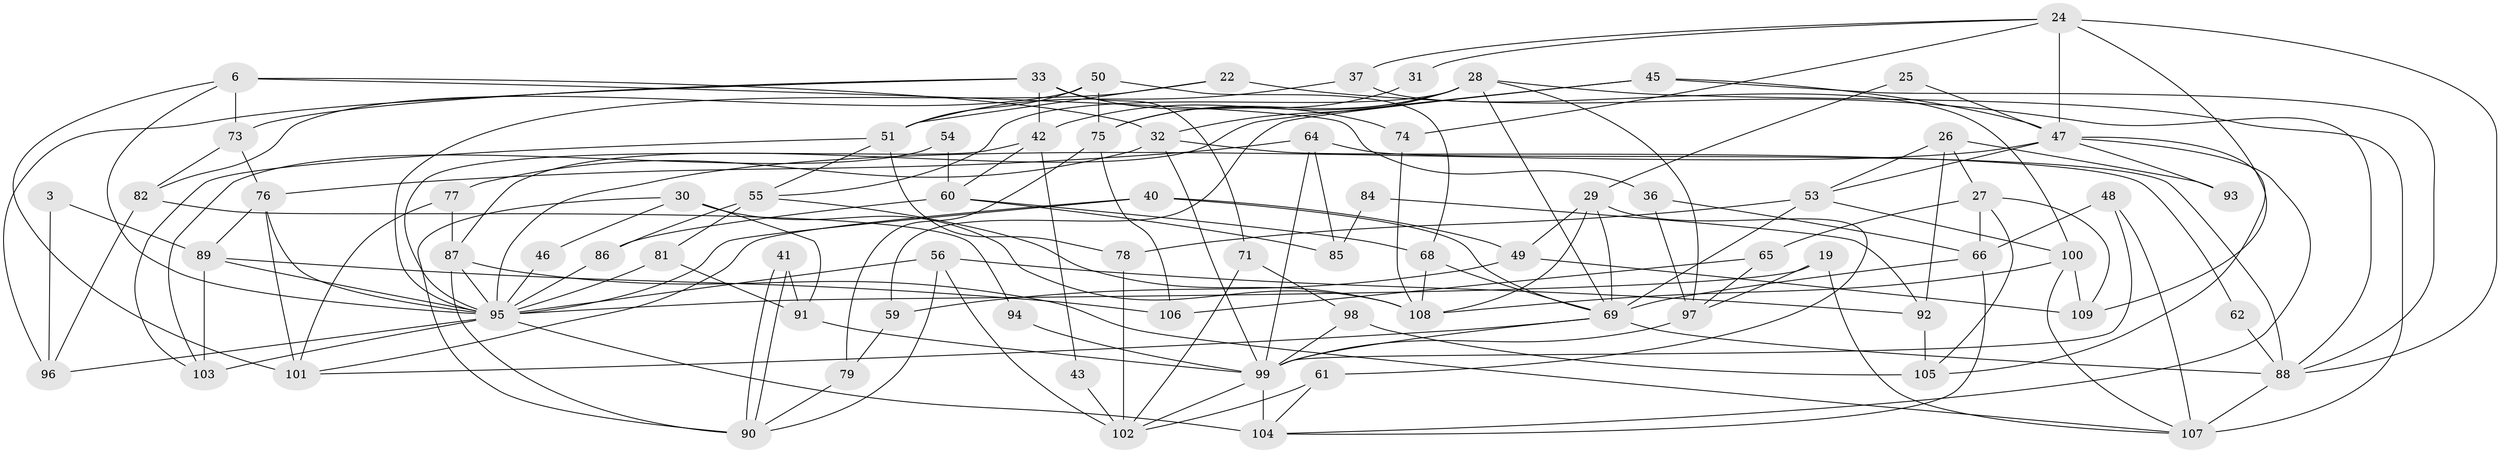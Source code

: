 // original degree distribution, {5: 0.21100917431192662, 3: 0.29357798165137616, 2: 0.13761467889908258, 4: 0.21100917431192662, 7: 0.01834862385321101, 6: 0.11009174311926606, 8: 0.009174311926605505, 9: 0.009174311926605505}
// Generated by graph-tools (version 1.1) at 2025/55/03/04/25 21:55:22]
// undirected, 76 vertices, 164 edges
graph export_dot {
graph [start="1"]
  node [color=gray90,style=filled];
  3;
  6;
  19;
  22 [super="+14"];
  24 [super="+23"];
  25;
  26;
  27;
  28 [super="+5"];
  29;
  30;
  31;
  32;
  33;
  36;
  37;
  40;
  41;
  42;
  43;
  45;
  46;
  47 [super="+39"];
  48 [super="+2"];
  49;
  50;
  51;
  53;
  54;
  55;
  56 [super="+18+21"];
  59;
  60 [super="+44"];
  61;
  62;
  64;
  65;
  66;
  68;
  69 [super="+67"];
  71;
  73;
  74;
  75;
  76 [super="+12"];
  77;
  78 [super="+70"];
  79;
  81 [super="+52"];
  82;
  84;
  85;
  86;
  87;
  88 [super="+1+72"];
  89;
  90;
  91;
  92;
  93;
  94;
  95 [super="+7+16+63+83"];
  96;
  97;
  98;
  99 [super="+11"];
  100;
  101;
  102 [super="+20"];
  103 [super="+58"];
  104 [super="+80+57"];
  105 [super="+34"];
  106;
  107 [super="+38"];
  108 [super="+17"];
  109 [super="+15"];
  3 -- 96;
  3 -- 89;
  6 -- 73;
  6 -- 36;
  6 -- 32;
  6 -- 95;
  6 -- 101;
  19 -- 107;
  19 -- 97;
  19 -- 95;
  22 -- 88 [weight=2];
  22 -- 51;
  22 -- 95;
  24 -- 31;
  24 -- 109;
  24 -- 47;
  24 -- 88 [weight=2];
  24 -- 74;
  24 -- 37;
  25 -- 29;
  25 -- 47;
  26 -- 27;
  26 -- 53;
  26 -- 92;
  26 -- 93;
  27 -- 65;
  27 -- 66;
  27 -- 105;
  27 -- 109;
  28 -- 42;
  28 -- 97;
  28 -- 75;
  28 -- 107;
  28 -- 32;
  28 -- 55;
  28 -- 69;
  29 -- 61;
  29 -- 108;
  29 -- 49;
  29 -- 69;
  30 -- 108;
  30 -- 91;
  30 -- 46;
  30 -- 90;
  31 -- 75;
  32 -- 77;
  32 -- 62;
  32 -- 99;
  33 -- 42;
  33 -- 96;
  33 -- 71;
  33 -- 73;
  33 -- 74;
  36 -- 66;
  36 -- 97;
  37 -- 100;
  37 -- 51;
  40 -- 101;
  40 -- 49;
  40 -- 69 [weight=2];
  40 -- 95;
  41 -- 90;
  41 -- 90;
  41 -- 91;
  42 -- 43;
  42 -- 60;
  42 -- 95;
  43 -- 102;
  45 -- 47;
  45 -- 87;
  45 -- 59;
  45 -- 88;
  46 -- 95;
  47 -- 53 [weight=2];
  47 -- 93;
  47 -- 105;
  47 -- 95 [weight=2];
  47 -- 104;
  48 -- 66;
  48 -- 107;
  48 -- 99;
  49 -- 59;
  49 -- 109;
  50 -- 75;
  50 -- 68;
  50 -- 51;
  50 -- 82;
  51 -- 55;
  51 -- 78;
  51 -- 103;
  53 -- 69 [weight=2];
  53 -- 78 [weight=2];
  53 -- 100;
  54 -- 103;
  54 -- 60 [weight=2];
  55 -- 81 [weight=2];
  55 -- 86;
  55 -- 108;
  56 -- 90;
  56 -- 92;
  56 -- 102 [weight=2];
  56 -- 95 [weight=2];
  59 -- 79;
  60 -- 86 [weight=2];
  60 -- 68;
  60 -- 85;
  61 -- 104;
  61 -- 102;
  62 -- 88;
  64 -- 99;
  64 -- 85;
  64 -- 88;
  64 -- 76;
  65 -- 97;
  65 -- 106;
  66 -- 69;
  66 -- 104;
  68 -- 108;
  68 -- 69;
  69 -- 101;
  69 -- 88 [weight=2];
  69 -- 99;
  71 -- 98;
  71 -- 102;
  73 -- 76;
  73 -- 82;
  74 -- 108;
  75 -- 79;
  75 -- 106;
  76 -- 101 [weight=2];
  76 -- 89;
  76 -- 95;
  77 -- 87;
  77 -- 101;
  78 -- 102;
  79 -- 90;
  81 -- 91;
  81 -- 95;
  82 -- 94;
  82 -- 96;
  84 -- 92;
  84 -- 85;
  86 -- 95;
  87 -- 90;
  87 -- 95;
  87 -- 107;
  88 -- 107 [weight=2];
  89 -- 95;
  89 -- 103 [weight=2];
  89 -- 106;
  91 -- 99;
  92 -- 105;
  94 -- 99;
  95 -- 96;
  95 -- 103;
  95 -- 104 [weight=2];
  97 -- 99;
  98 -- 105 [weight=2];
  98 -- 99;
  99 -- 102;
  99 -- 104 [weight=2];
  100 -- 109;
  100 -- 108;
  100 -- 107;
}
